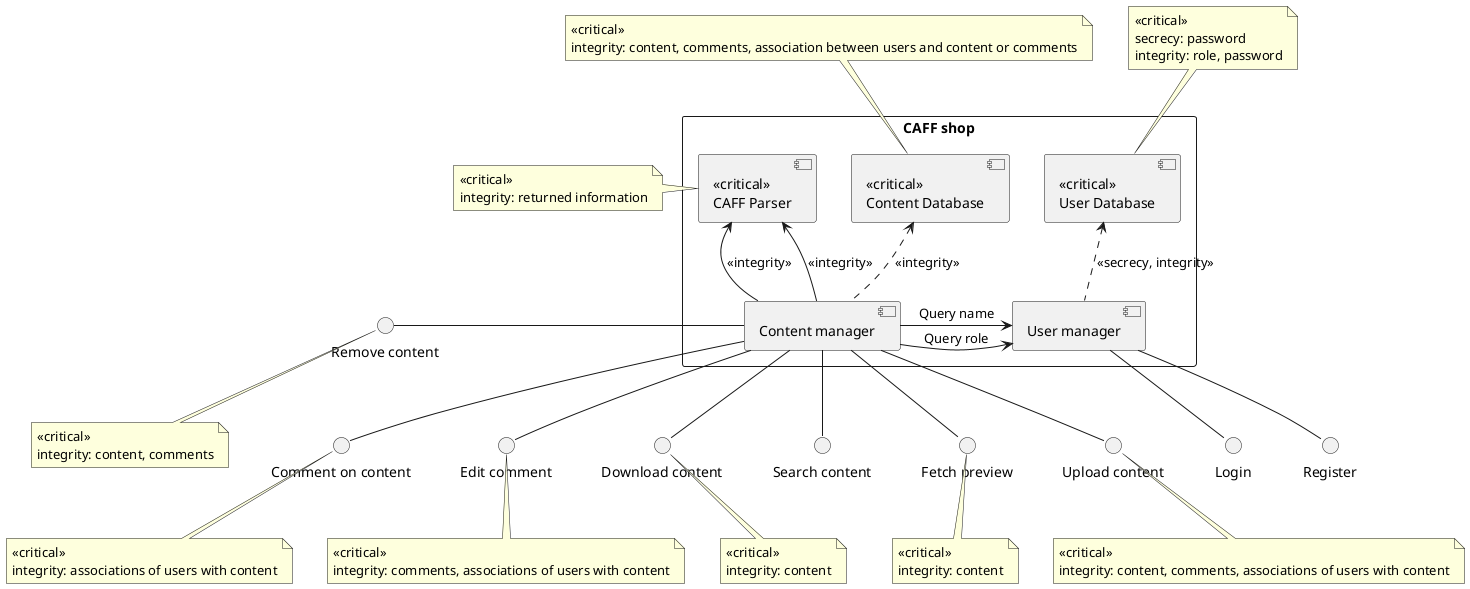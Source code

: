 @startuml

skinparam componentstyle uml2

rectangle "CAFF shop" {
    [User manager] as user_manager
    [Content manager] as content_manager
    [<<critical>>\nCAFF Parser] as caff_parser
    [<<critical>>\nUser Database] as db_user
    [<<critical>>\nContent Database] as db_content
}

note left of caff_parser
    <<critical>>
    integrity: returned information
end note

note top of db_user
    <<critical>>
    secrecy: password
    integrity: role, password
end note

note top of db_content
    <<critical>>
    integrity: content, comments, association between users and content or comments
end note

content_manager -right-> user_manager : Query role
content_manager -right-> user_manager : Query name

content_manager .up.> db_content : <<integrity>>

content_manager -up-> caff_parser : <<integrity>>
content_manager -up-> caff_parser : <<integrity>>

user_manager .up.> db_user : <<secrecy, integrity>>

() "Register" as api_register
() "Login" as api_login

() "Search content" as api_search
() "Fetch preview" as api_preview
() "Upload content" as api_upload
() "Comment on content" as api_comment
() "Edit comment" as api_edit_comment
() "Download content" as api_download
() "Remove content" as api_remove

note bottom of api_preview
    <<critical>>
    integrity: content
end note

note bottom of api_download
    <<critical>>
    integrity: content
end note

note bottom of api_upload
    <<critical>>
    integrity: content, comments, associations of users with content
end note

note bottom of api_remove
    <<critical>>
    integrity: content, comments
end note

note bottom of api_comment
    <<critical>>
    integrity: associations of users with content
end note

note bottom of api_edit_comment
    <<critical>>
    integrity: comments, associations of users with content
end note

user_manager -down- api_register
user_manager -down- api_login

content_manager -left- api_remove
content_manager -- api_edit_comment
content_manager -- api_preview
content_manager -- api_search
content_manager -- api_comment
content_manager -- api_upload
content_manager -down- api_download

@enduml
